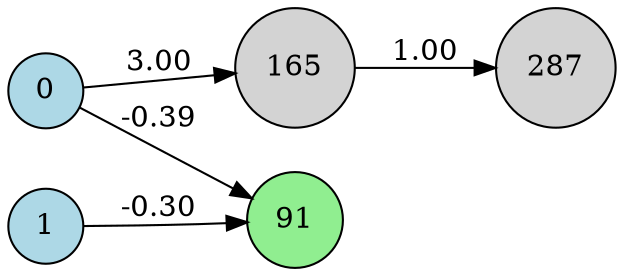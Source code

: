 digraph neat {
  rankdir=LR;
  node [shape=circle];
  node0 [label="0", style=filled, fillcolor=lightblue];
  node1 [label="1", style=filled, fillcolor=lightblue];
  node91 [label="91", style=filled, fillcolor=lightgreen];
  node165 [label="165", style=filled, fillcolor=lightgray];
  node287 [label="287", style=filled, fillcolor=lightgray];
  node1 -> node91 [label="-0.30"];
  node0 -> node165 [label="3.00"];
  node165 -> node287 [label="1.00"];
  node0 -> node91 [label="-0.39"];
}
